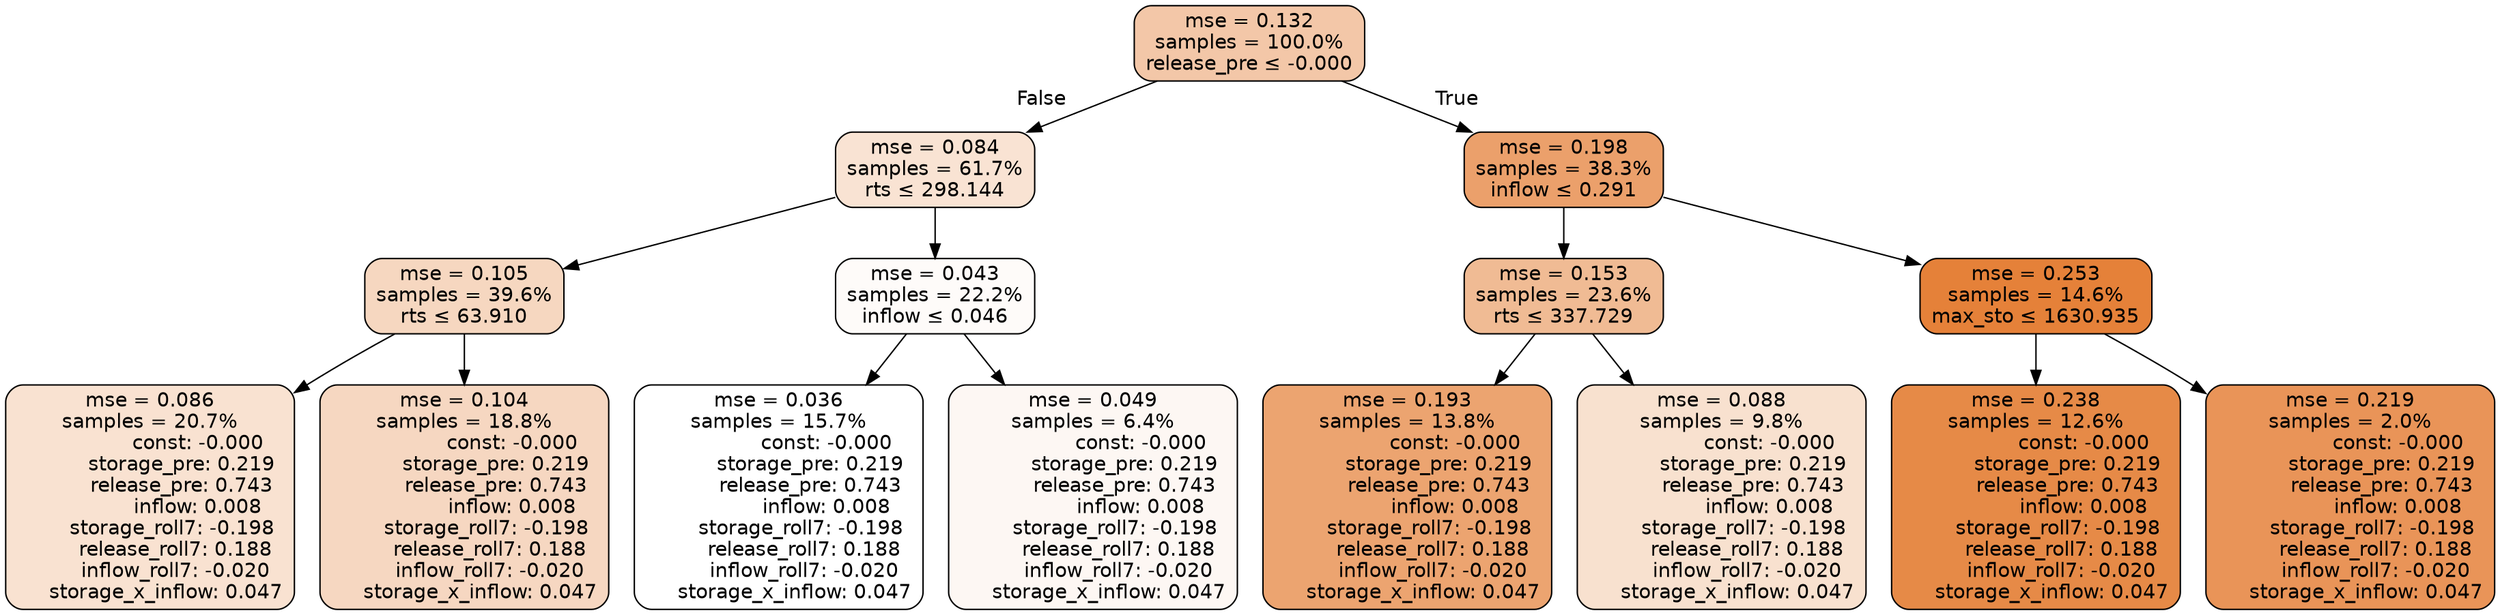 digraph tree {
node [shape=rectangle, style="filled, rounded", color="black", fontname=helvetica] ;
edge [fontname=helvetica] ;
	"0" [label="mse = 0.132
samples = 100.0%
release_pre &le; -0.000", fillcolor="#f3c7a8"]
	"1" [label="mse = 0.084
samples = 61.7%
rts &le; 298.144", fillcolor="#f9e3d3"]
	"2" [label="mse = 0.105
samples = 39.6%
rts &le; 63.910", fillcolor="#f6d7c0"]
	"3" [label="mse = 0.086
samples = 20.7%
               const: -0.000
          storage_pre: 0.219
          release_pre: 0.743
               inflow: 0.008
       storage_roll7: -0.198
        release_roll7: 0.188
        inflow_roll7: -0.020
     storage_x_inflow: 0.047", fillcolor="#f9e2d1"]
	"4" [label="mse = 0.104
samples = 18.8%
               const: -0.000
          storage_pre: 0.219
          release_pre: 0.743
               inflow: 0.008
       storage_roll7: -0.198
        release_roll7: 0.188
        inflow_roll7: -0.020
     storage_x_inflow: 0.047", fillcolor="#f6d7c1"]
	"5" [label="mse = 0.043
samples = 22.2%
inflow &le; 0.046", fillcolor="#fefbf9"]
	"6" [label="mse = 0.036
samples = 15.7%
               const: -0.000
          storage_pre: 0.219
          release_pre: 0.743
               inflow: 0.008
       storage_roll7: -0.198
        release_roll7: 0.188
        inflow_roll7: -0.020
     storage_x_inflow: 0.047", fillcolor="#ffffff"]
	"7" [label="mse = 0.049
samples = 6.4%
               const: -0.000
          storage_pre: 0.219
          release_pre: 0.743
               inflow: 0.008
       storage_roll7: -0.198
        release_roll7: 0.188
        inflow_roll7: -0.020
     storage_x_inflow: 0.047", fillcolor="#fdf7f3"]
	"8" [label="mse = 0.198
samples = 38.3%
inflow &le; 0.291", fillcolor="#eba06b"]
	"9" [label="mse = 0.153
samples = 23.6%
rts &le; 337.729", fillcolor="#f0bb94"]
	"10" [label="mse = 0.193
samples = 13.8%
               const: -0.000
          storage_pre: 0.219
          release_pre: 0.743
               inflow: 0.008
       storage_roll7: -0.198
        release_roll7: 0.188
        inflow_roll7: -0.020
     storage_x_inflow: 0.047", fillcolor="#eca470"]
	"11" [label="mse = 0.088
samples = 9.8%
               const: -0.000
          storage_pre: 0.219
          release_pre: 0.743
               inflow: 0.008
       storage_roll7: -0.198
        release_roll7: 0.188
        inflow_roll7: -0.020
     storage_x_inflow: 0.047", fillcolor="#f8e1cf"]
	"12" [label="mse = 0.253
samples = 14.6%
max_sto &le; 1630.935", fillcolor="#e58139"]
	"13" [label="mse = 0.238
samples = 12.6%
               const: -0.000
          storage_pre: 0.219
          release_pre: 0.743
               inflow: 0.008
       storage_roll7: -0.198
        release_roll7: 0.188
        inflow_roll7: -0.020
     storage_x_inflow: 0.047", fillcolor="#e68a47"]
	"14" [label="mse = 0.219
samples = 2.0%
               const: -0.000
          storage_pre: 0.219
          release_pre: 0.743
               inflow: 0.008
       storage_roll7: -0.198
        release_roll7: 0.188
        inflow_roll7: -0.020
     storage_x_inflow: 0.047", fillcolor="#e99458"]

	"0" -> "1" [labeldistance=2.5, labelangle=45, headlabel="False"]
	"1" -> "2"
	"2" -> "3"
	"2" -> "4"
	"1" -> "5"
	"5" -> "6"
	"5" -> "7"
	"0" -> "8" [labeldistance=2.5, labelangle=-45, headlabel="True"]
	"8" -> "9"
	"9" -> "10"
	"9" -> "11"
	"8" -> "12"
	"12" -> "13"
	"12" -> "14"
}
